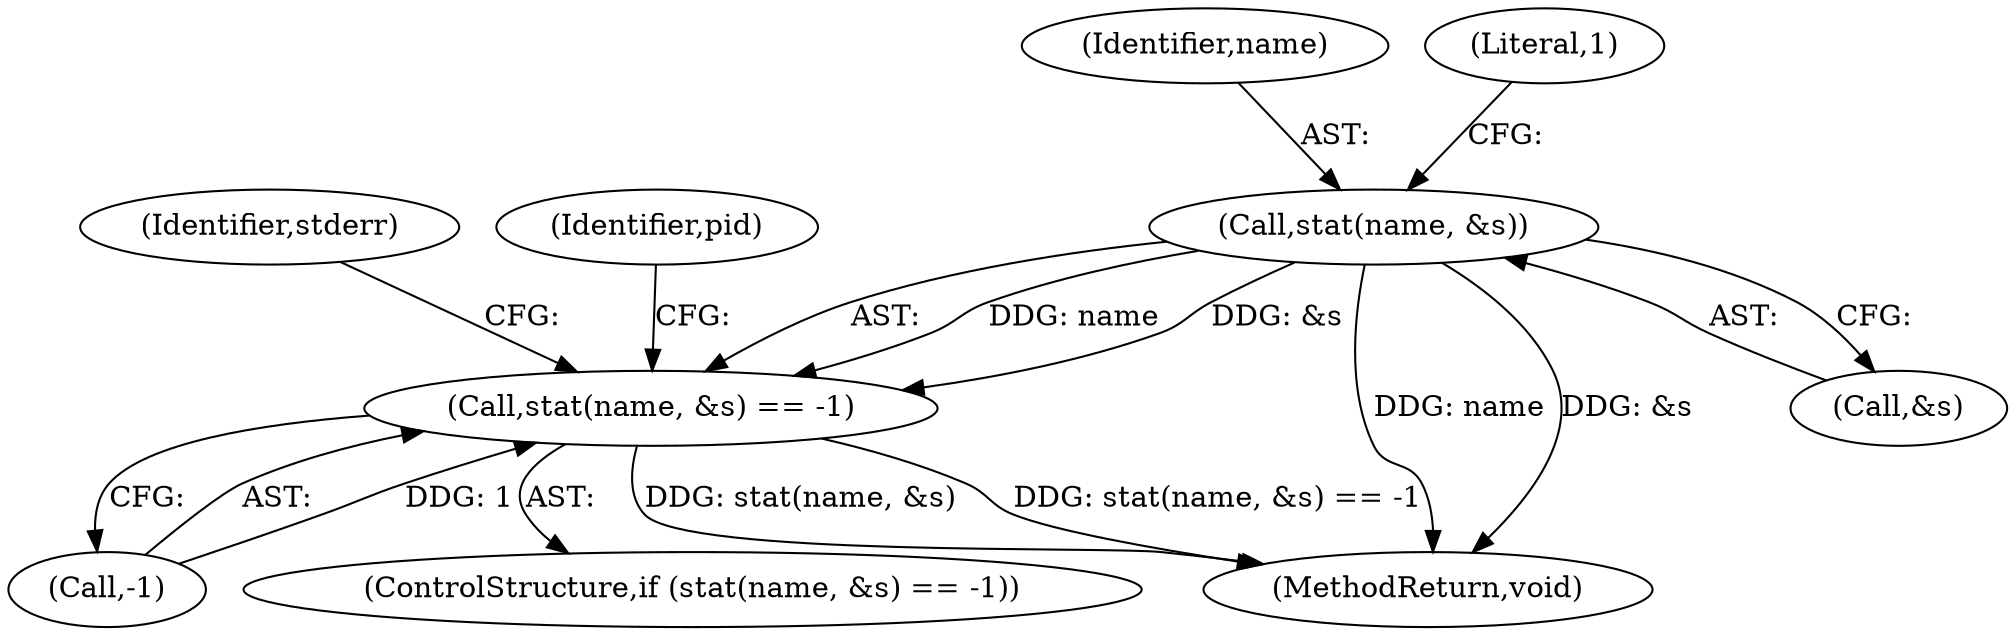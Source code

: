 digraph "0_firejail_5d43fdcd215203868d440ffc42036f5f5ffc89fc@pointer" {
"1000153" [label="(Call,stat(name, &s))"];
"1000152" [label="(Call,stat(name, &s) == -1)"];
"1000154" [label="(Identifier,name)"];
"1000153" [label="(Call,stat(name, &s))"];
"1000155" [label="(Call,&s)"];
"1000157" [label="(Call,-1)"];
"1000152" [label="(Call,stat(name, &s) == -1)"];
"1000158" [label="(Literal,1)"];
"1000161" [label="(Identifier,stderr)"];
"1000451" [label="(MethodReturn,void)"];
"1000151" [label="(ControlStructure,if (stat(name, &s) == -1))"];
"1000169" [label="(Identifier,pid)"];
"1000153" -> "1000152"  [label="AST: "];
"1000153" -> "1000155"  [label="CFG: "];
"1000154" -> "1000153"  [label="AST: "];
"1000155" -> "1000153"  [label="AST: "];
"1000158" -> "1000153"  [label="CFG: "];
"1000153" -> "1000451"  [label="DDG: &s"];
"1000153" -> "1000451"  [label="DDG: name"];
"1000153" -> "1000152"  [label="DDG: name"];
"1000153" -> "1000152"  [label="DDG: &s"];
"1000152" -> "1000151"  [label="AST: "];
"1000152" -> "1000157"  [label="CFG: "];
"1000157" -> "1000152"  [label="AST: "];
"1000161" -> "1000152"  [label="CFG: "];
"1000169" -> "1000152"  [label="CFG: "];
"1000152" -> "1000451"  [label="DDG: stat(name, &s) == -1"];
"1000152" -> "1000451"  [label="DDG: stat(name, &s)"];
"1000157" -> "1000152"  [label="DDG: 1"];
}
